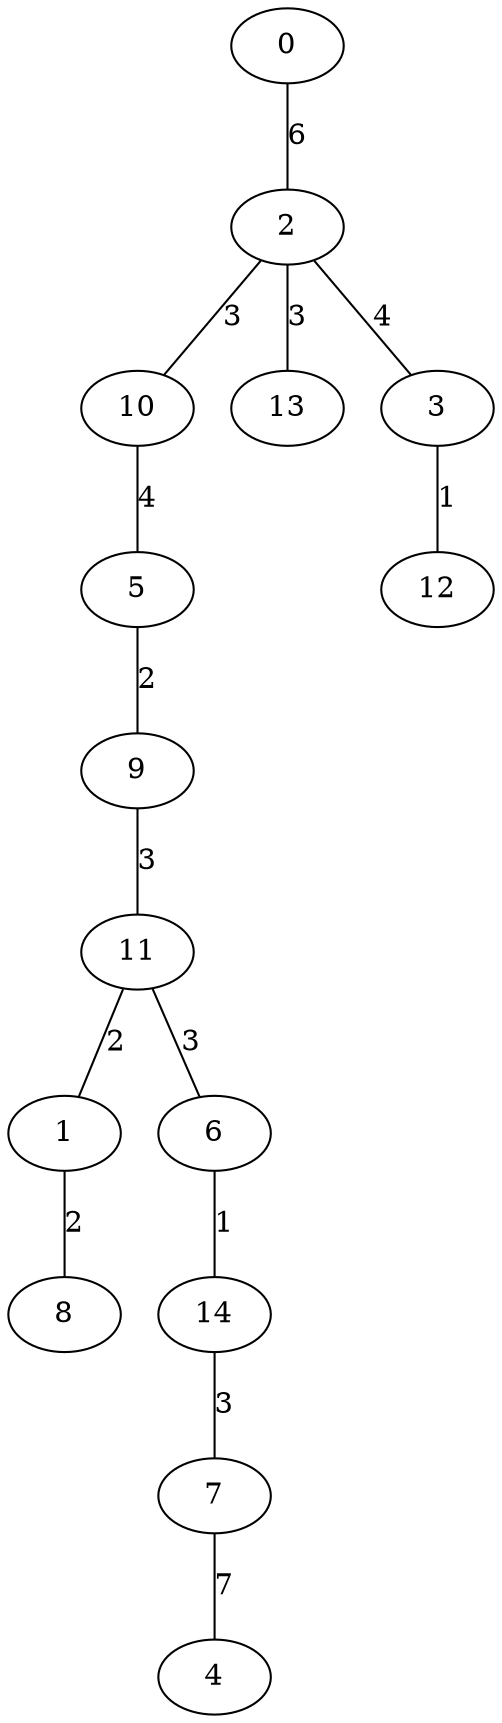 graph PrimMST {
	0 -- 2 [ label=6 ];
	2 -- 10 [ label=3 ];
	2 -- 13 [ label=3 ];
	2 -- 3 [ label=4 ];
	3 -- 12 [ label=1 ];
	10 -- 5 [ label=4 ];
	5 -- 9 [ label=2 ];
	9 -- 11 [ label=3 ];
	11 -- 1 [ label=2 ];
	1 -- 8 [ label=2 ];
	11 -- 6 [ label=3 ];
	6 -- 14 [ label=1 ];
	14 -- 7 [ label=3 ];
	7 -- 4 [ label=7 ];
}
